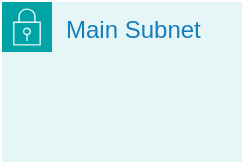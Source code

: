 <mxfile version="21.6.5" type="device">
  <diagram name="Page-1" id="140204212071504">
    <mxGraphModel dx="2037" dy="830" grid="1" gridSize="10" guides="1" toolTips="1" connect="1" arrows="1" fold="1" page="1" pageScale="1" pageWidth="1100" pageHeight="850" math="0" shadow="0">
      <root>
        <mxCell id="0" />
        <mxCell id="1" parent="0" />
        <mxCell id="140204214648208" value="Main Subnet" style="whiteSpace=wrap;rounded=0;fillColor=#E6F6F7;strokeColor=#00A4A6;dashed=0;fontSize=12;fontStyle=0;shape=mxgraph.aws4.group;grIcon=mxgraph.aws4.group_security_group;grStroke=0;verticalAlign=top;align=left;spacingLeft=30;fontColor=#147EBA;" vertex="1" parent="1">
  <mxGeometry x="0" y="0" width="120" height="80" as="geometry" />
</mxCell>
      </root>
    </mxGraphModel>
  </diagram>
</mxfile>
